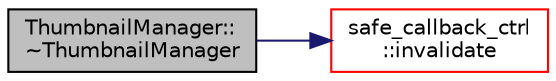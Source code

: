 digraph "ThumbnailManager::~ThumbnailManager"
{
 // LATEX_PDF_SIZE
  edge [fontname="Helvetica",fontsize="10",labelfontname="Helvetica",labelfontsize="10"];
  node [fontname="Helvetica",fontsize="10",shape=record];
  rankdir="LR";
  Node1 [label="ThumbnailManager::\l~ThumbnailManager",height=0.2,width=0.4,color="black", fillcolor="grey75", style="filled", fontcolor="black",tooltip=" "];
  Node1 -> Node2 [color="midnightblue",fontsize="10",style="solid",fontname="Helvetica"];
  Node2 [label="safe_callback_ctrl\l::invalidate",height=0.2,width=0.4,color="red", fillcolor="white", style="filled",URL="$classsafe__callback__ctrl.html#a8ba3729a3c90b5a5c4099111c21c8c47",tooltip=" "];
}
